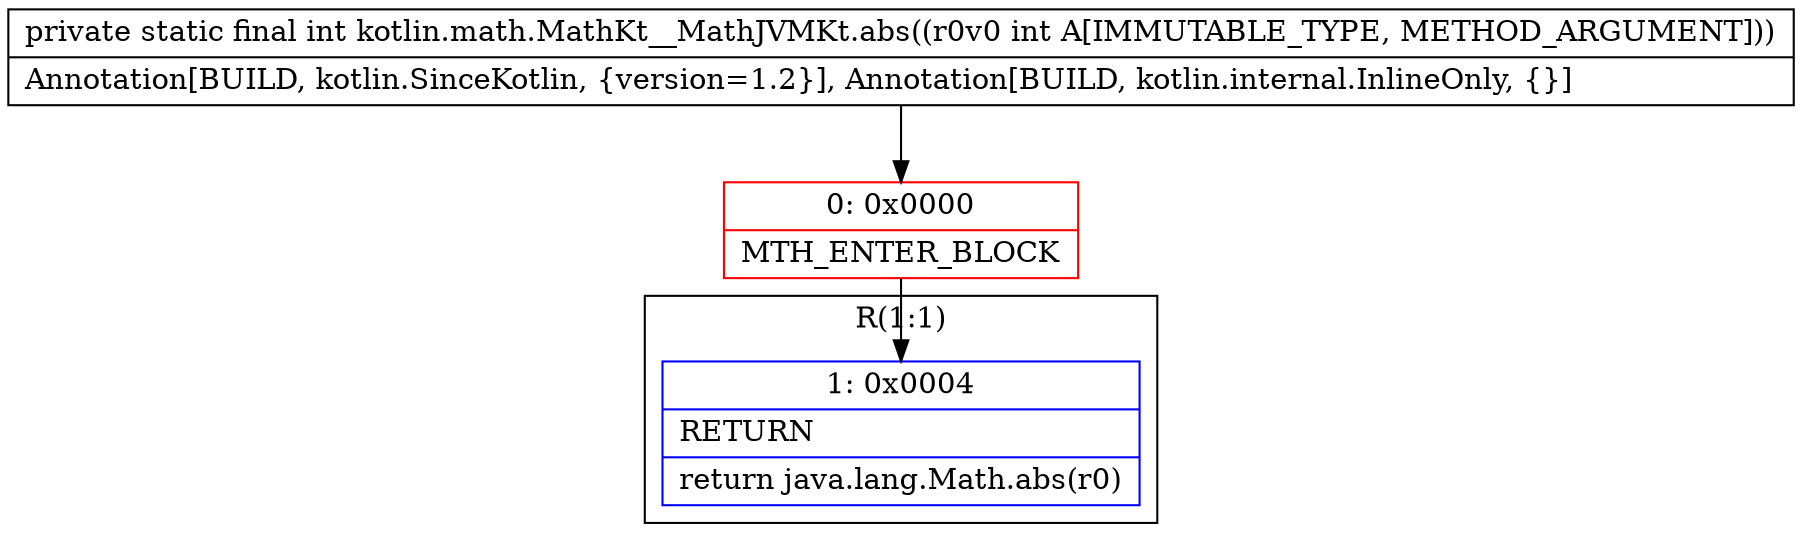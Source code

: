 digraph "CFG forkotlin.math.MathKt__MathJVMKt.abs(I)I" {
subgraph cluster_Region_755809546 {
label = "R(1:1)";
node [shape=record,color=blue];
Node_1 [shape=record,label="{1\:\ 0x0004|RETURN\l|return java.lang.Math.abs(r0)\l}"];
}
Node_0 [shape=record,color=red,label="{0\:\ 0x0000|MTH_ENTER_BLOCK\l}"];
MethodNode[shape=record,label="{private static final int kotlin.math.MathKt__MathJVMKt.abs((r0v0 int A[IMMUTABLE_TYPE, METHOD_ARGUMENT]))  | Annotation[BUILD, kotlin.SinceKotlin, \{version=1.2\}], Annotation[BUILD, kotlin.internal.InlineOnly, \{\}]\l}"];
MethodNode -> Node_0;
Node_0 -> Node_1;
}

